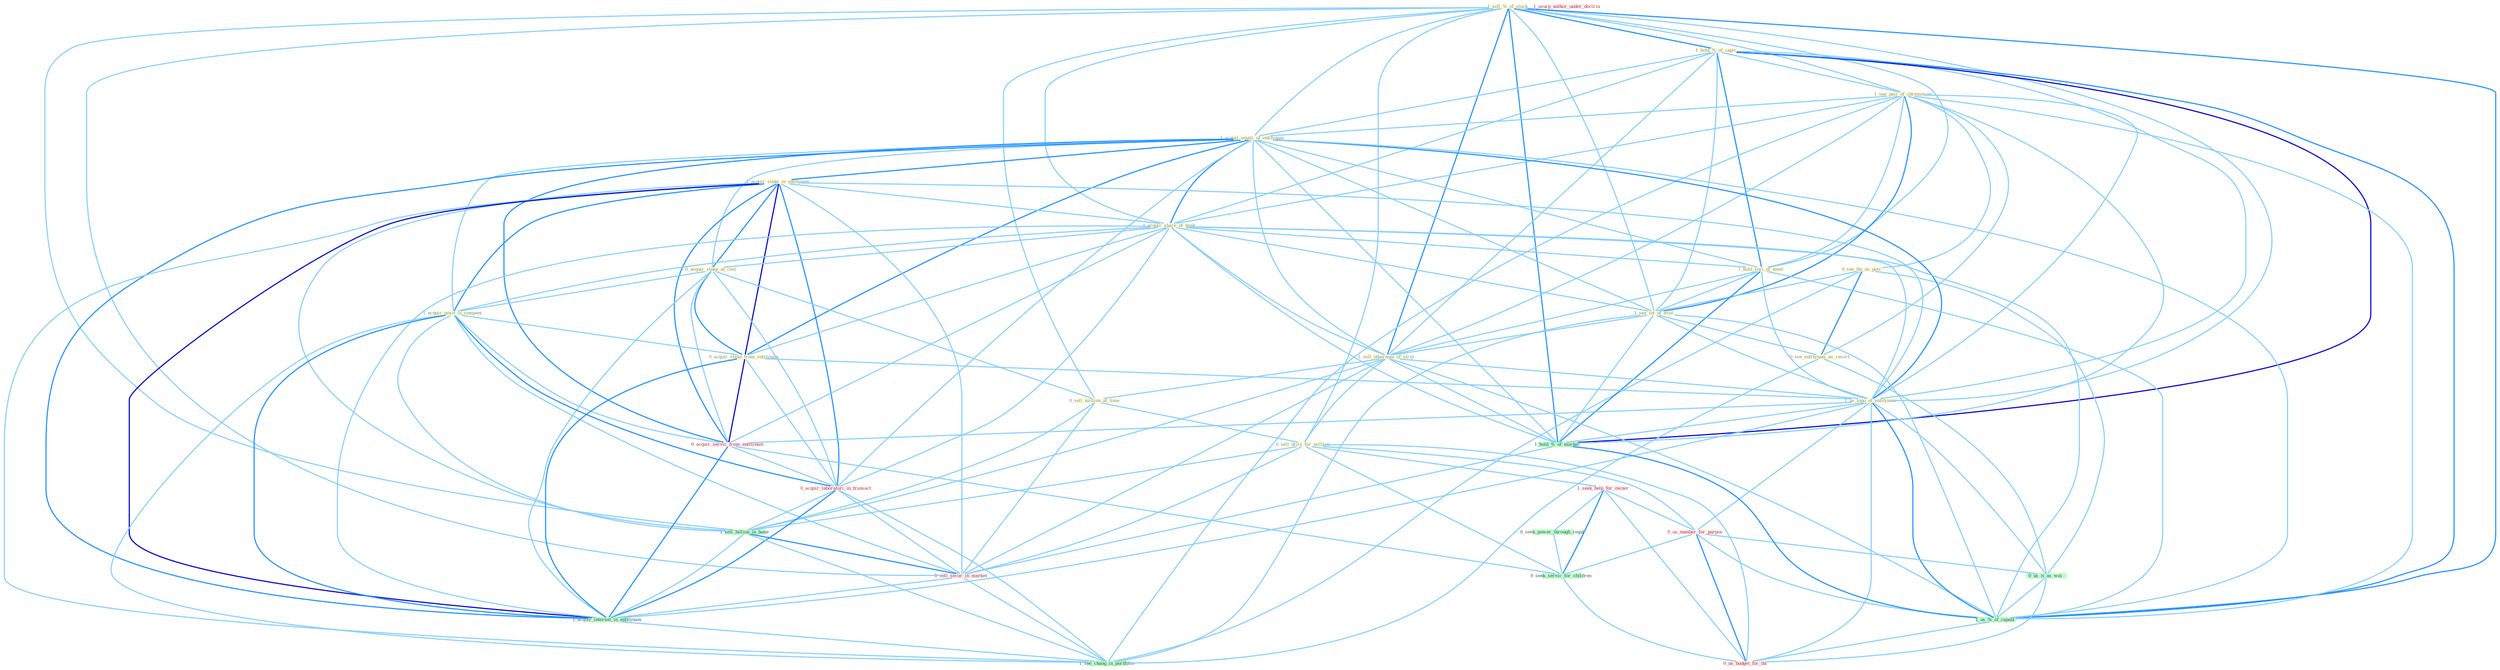 Graph G{ 
    node
    [shape=polygon,style=filled,width=.5,height=.06,color="#BDFCC9",fixedsize=true,fontsize=4,
    fontcolor="#2f4f4f"];
    {node
    [color="#ffffe0", fontcolor="#8b7d6b"] "1_sell_%_of_stock " "1_hold_%_of_capit " "1_see_pair_of_chromosom " "0_see_thi_as_piec " "1_acquir_equiti_of_entitynam " "1_acquir_stake_in_entitynam " "1_acquir_share_of_bank " "1_hold_seri_of_meet " "1_see_lot_of_evid " "1_sell_othernum_of_strip " "0_acquir_stake_at_cost " "1_acquir_posit_in_compani " "0_acquir_stake_from_entitynam " "0_sell_million_at_time " "0_sell_divis_for_million " "0_see_entitynam_as_resort " "1_us_logo_of_entitynam "}
{node [color="#fff0f5", fontcolor="#b22222"] "1_seek_help_for_owner " "0_acquir_servic_from_entitynam " "0_us_number_for_purpos " "0_acquir_laboratori_in_transact " "1_usurp_author_under_doctrin " "0_sell_secur_in_market " "0_us_budget_for_thi "}
edge [color="#B0E2FF"];

	"1_sell_%_of_stock " -- "1_hold_%_of_capit " [w="2", color="#1e90ff" , len=0.8];
	"1_sell_%_of_stock " -- "1_see_pair_of_chromosom " [w="1", color="#87cefa" ];
	"1_sell_%_of_stock " -- "1_acquir_equiti_of_entitynam " [w="1", color="#87cefa" ];
	"1_sell_%_of_stock " -- "1_acquir_share_of_bank " [w="1", color="#87cefa" ];
	"1_sell_%_of_stock " -- "1_hold_seri_of_meet " [w="1", color="#87cefa" ];
	"1_sell_%_of_stock " -- "1_see_lot_of_evid " [w="1", color="#87cefa" ];
	"1_sell_%_of_stock " -- "1_sell_othernum_of_strip " [w="2", color="#1e90ff" , len=0.8];
	"1_sell_%_of_stock " -- "0_sell_million_at_time " [w="1", color="#87cefa" ];
	"1_sell_%_of_stock " -- "0_sell_divis_for_million " [w="1", color="#87cefa" ];
	"1_sell_%_of_stock " -- "1_us_logo_of_entitynam " [w="1", color="#87cefa" ];
	"1_sell_%_of_stock " -- "1_hold_%_of_market " [w="2", color="#1e90ff" , len=0.8];
	"1_sell_%_of_stock " -- "1_sell_billion_in_bond " [w="1", color="#87cefa" ];
	"1_sell_%_of_stock " -- "1_us_%_of_capabl " [w="2", color="#1e90ff" , len=0.8];
	"1_sell_%_of_stock " -- "0_sell_secur_in_market " [w="1", color="#87cefa" ];
	"1_hold_%_of_capit " -- "1_see_pair_of_chromosom " [w="1", color="#87cefa" ];
	"1_hold_%_of_capit " -- "1_acquir_equiti_of_entitynam " [w="1", color="#87cefa" ];
	"1_hold_%_of_capit " -- "1_acquir_share_of_bank " [w="1", color="#87cefa" ];
	"1_hold_%_of_capit " -- "1_hold_seri_of_meet " [w="2", color="#1e90ff" , len=0.8];
	"1_hold_%_of_capit " -- "1_see_lot_of_evid " [w="1", color="#87cefa" ];
	"1_hold_%_of_capit " -- "1_sell_othernum_of_strip " [w="1", color="#87cefa" ];
	"1_hold_%_of_capit " -- "1_us_logo_of_entitynam " [w="1", color="#87cefa" ];
	"1_hold_%_of_capit " -- "1_hold_%_of_market " [w="3", color="#0000cd" , len=0.6];
	"1_hold_%_of_capit " -- "1_us_%_of_capabl " [w="2", color="#1e90ff" , len=0.8];
	"1_see_pair_of_chromosom " -- "0_see_thi_as_piec " [w="1", color="#87cefa" ];
	"1_see_pair_of_chromosom " -- "1_acquir_equiti_of_entitynam " [w="1", color="#87cefa" ];
	"1_see_pair_of_chromosom " -- "1_acquir_share_of_bank " [w="1", color="#87cefa" ];
	"1_see_pair_of_chromosom " -- "1_hold_seri_of_meet " [w="1", color="#87cefa" ];
	"1_see_pair_of_chromosom " -- "1_see_lot_of_evid " [w="2", color="#1e90ff" , len=0.8];
	"1_see_pair_of_chromosom " -- "1_sell_othernum_of_strip " [w="1", color="#87cefa" ];
	"1_see_pair_of_chromosom " -- "0_see_entitynam_as_resort " [w="1", color="#87cefa" ];
	"1_see_pair_of_chromosom " -- "1_us_logo_of_entitynam " [w="1", color="#87cefa" ];
	"1_see_pair_of_chromosom " -- "1_hold_%_of_market " [w="1", color="#87cefa" ];
	"1_see_pair_of_chromosom " -- "1_us_%_of_capabl " [w="1", color="#87cefa" ];
	"1_see_pair_of_chromosom " -- "1_see_chang_in_portfolio " [w="1", color="#87cefa" ];
	"0_see_thi_as_piec " -- "1_see_lot_of_evid " [w="1", color="#87cefa" ];
	"0_see_thi_as_piec " -- "0_see_entitynam_as_resort " [w="2", color="#1e90ff" , len=0.8];
	"0_see_thi_as_piec " -- "0_us_it_as_wai " [w="1", color="#87cefa" ];
	"0_see_thi_as_piec " -- "1_see_chang_in_portfolio " [w="1", color="#87cefa" ];
	"1_acquir_equiti_of_entitynam " -- "1_acquir_stake_in_entitynam " [w="2", color="#1e90ff" , len=0.8];
	"1_acquir_equiti_of_entitynam " -- "1_acquir_share_of_bank " [w="2", color="#1e90ff" , len=0.8];
	"1_acquir_equiti_of_entitynam " -- "1_hold_seri_of_meet " [w="1", color="#87cefa" ];
	"1_acquir_equiti_of_entitynam " -- "1_see_lot_of_evid " [w="1", color="#87cefa" ];
	"1_acquir_equiti_of_entitynam " -- "1_sell_othernum_of_strip " [w="1", color="#87cefa" ];
	"1_acquir_equiti_of_entitynam " -- "0_acquir_stake_at_cost " [w="1", color="#87cefa" ];
	"1_acquir_equiti_of_entitynam " -- "1_acquir_posit_in_compani " [w="1", color="#87cefa" ];
	"1_acquir_equiti_of_entitynam " -- "0_acquir_stake_from_entitynam " [w="2", color="#1e90ff" , len=0.8];
	"1_acquir_equiti_of_entitynam " -- "1_us_logo_of_entitynam " [w="2", color="#1e90ff" , len=0.8];
	"1_acquir_equiti_of_entitynam " -- "0_acquir_servic_from_entitynam " [w="2", color="#1e90ff" , len=0.8];
	"1_acquir_equiti_of_entitynam " -- "1_hold_%_of_market " [w="1", color="#87cefa" ];
	"1_acquir_equiti_of_entitynam " -- "0_acquir_laboratori_in_transact " [w="1", color="#87cefa" ];
	"1_acquir_equiti_of_entitynam " -- "1_us_%_of_capabl " [w="1", color="#87cefa" ];
	"1_acquir_equiti_of_entitynam " -- "1_acquir_interest_in_entitynam " [w="2", color="#1e90ff" , len=0.8];
	"1_acquir_stake_in_entitynam " -- "1_acquir_share_of_bank " [w="1", color="#87cefa" ];
	"1_acquir_stake_in_entitynam " -- "0_acquir_stake_at_cost " [w="2", color="#1e90ff" , len=0.8];
	"1_acquir_stake_in_entitynam " -- "1_acquir_posit_in_compani " [w="2", color="#1e90ff" , len=0.8];
	"1_acquir_stake_in_entitynam " -- "0_acquir_stake_from_entitynam " [w="3", color="#0000cd" , len=0.6];
	"1_acquir_stake_in_entitynam " -- "1_us_logo_of_entitynam " [w="1", color="#87cefa" ];
	"1_acquir_stake_in_entitynam " -- "0_acquir_servic_from_entitynam " [w="2", color="#1e90ff" , len=0.8];
	"1_acquir_stake_in_entitynam " -- "0_acquir_laboratori_in_transact " [w="2", color="#1e90ff" , len=0.8];
	"1_acquir_stake_in_entitynam " -- "1_sell_billion_in_bond " [w="1", color="#87cefa" ];
	"1_acquir_stake_in_entitynam " -- "0_sell_secur_in_market " [w="1", color="#87cefa" ];
	"1_acquir_stake_in_entitynam " -- "1_acquir_interest_in_entitynam " [w="3", color="#0000cd" , len=0.6];
	"1_acquir_stake_in_entitynam " -- "1_see_chang_in_portfolio " [w="1", color="#87cefa" ];
	"1_acquir_share_of_bank " -- "1_hold_seri_of_meet " [w="1", color="#87cefa" ];
	"1_acquir_share_of_bank " -- "1_see_lot_of_evid " [w="1", color="#87cefa" ];
	"1_acquir_share_of_bank " -- "1_sell_othernum_of_strip " [w="1", color="#87cefa" ];
	"1_acquir_share_of_bank " -- "0_acquir_stake_at_cost " [w="1", color="#87cefa" ];
	"1_acquir_share_of_bank " -- "1_acquir_posit_in_compani " [w="1", color="#87cefa" ];
	"1_acquir_share_of_bank " -- "0_acquir_stake_from_entitynam " [w="1", color="#87cefa" ];
	"1_acquir_share_of_bank " -- "1_us_logo_of_entitynam " [w="1", color="#87cefa" ];
	"1_acquir_share_of_bank " -- "0_acquir_servic_from_entitynam " [w="1", color="#87cefa" ];
	"1_acquir_share_of_bank " -- "1_hold_%_of_market " [w="1", color="#87cefa" ];
	"1_acquir_share_of_bank " -- "0_acquir_laboratori_in_transact " [w="1", color="#87cefa" ];
	"1_acquir_share_of_bank " -- "1_us_%_of_capabl " [w="1", color="#87cefa" ];
	"1_acquir_share_of_bank " -- "1_acquir_interest_in_entitynam " [w="1", color="#87cefa" ];
	"1_hold_seri_of_meet " -- "1_see_lot_of_evid " [w="1", color="#87cefa" ];
	"1_hold_seri_of_meet " -- "1_sell_othernum_of_strip " [w="1", color="#87cefa" ];
	"1_hold_seri_of_meet " -- "1_us_logo_of_entitynam " [w="1", color="#87cefa" ];
	"1_hold_seri_of_meet " -- "1_hold_%_of_market " [w="2", color="#1e90ff" , len=0.8];
	"1_hold_seri_of_meet " -- "1_us_%_of_capabl " [w="1", color="#87cefa" ];
	"1_see_lot_of_evid " -- "1_sell_othernum_of_strip " [w="1", color="#87cefa" ];
	"1_see_lot_of_evid " -- "0_see_entitynam_as_resort " [w="1", color="#87cefa" ];
	"1_see_lot_of_evid " -- "1_us_logo_of_entitynam " [w="1", color="#87cefa" ];
	"1_see_lot_of_evid " -- "1_hold_%_of_market " [w="1", color="#87cefa" ];
	"1_see_lot_of_evid " -- "1_us_%_of_capabl " [w="1", color="#87cefa" ];
	"1_see_lot_of_evid " -- "1_see_chang_in_portfolio " [w="1", color="#87cefa" ];
	"1_sell_othernum_of_strip " -- "0_sell_million_at_time " [w="1", color="#87cefa" ];
	"1_sell_othernum_of_strip " -- "0_sell_divis_for_million " [w="1", color="#87cefa" ];
	"1_sell_othernum_of_strip " -- "1_us_logo_of_entitynam " [w="1", color="#87cefa" ];
	"1_sell_othernum_of_strip " -- "1_hold_%_of_market " [w="1", color="#87cefa" ];
	"1_sell_othernum_of_strip " -- "1_sell_billion_in_bond " [w="1", color="#87cefa" ];
	"1_sell_othernum_of_strip " -- "1_us_%_of_capabl " [w="1", color="#87cefa" ];
	"1_sell_othernum_of_strip " -- "0_sell_secur_in_market " [w="1", color="#87cefa" ];
	"0_acquir_stake_at_cost " -- "1_acquir_posit_in_compani " [w="1", color="#87cefa" ];
	"0_acquir_stake_at_cost " -- "0_acquir_stake_from_entitynam " [w="2", color="#1e90ff" , len=0.8];
	"0_acquir_stake_at_cost " -- "0_sell_million_at_time " [w="1", color="#87cefa" ];
	"0_acquir_stake_at_cost " -- "0_acquir_servic_from_entitynam " [w="1", color="#87cefa" ];
	"0_acquir_stake_at_cost " -- "0_acquir_laboratori_in_transact " [w="1", color="#87cefa" ];
	"0_acquir_stake_at_cost " -- "1_acquir_interest_in_entitynam " [w="1", color="#87cefa" ];
	"1_acquir_posit_in_compani " -- "0_acquir_stake_from_entitynam " [w="1", color="#87cefa" ];
	"1_acquir_posit_in_compani " -- "0_acquir_servic_from_entitynam " [w="1", color="#87cefa" ];
	"1_acquir_posit_in_compani " -- "0_acquir_laboratori_in_transact " [w="2", color="#1e90ff" , len=0.8];
	"1_acquir_posit_in_compani " -- "1_sell_billion_in_bond " [w="1", color="#87cefa" ];
	"1_acquir_posit_in_compani " -- "0_sell_secur_in_market " [w="1", color="#87cefa" ];
	"1_acquir_posit_in_compani " -- "1_acquir_interest_in_entitynam " [w="2", color="#1e90ff" , len=0.8];
	"1_acquir_posit_in_compani " -- "1_see_chang_in_portfolio " [w="1", color="#87cefa" ];
	"0_acquir_stake_from_entitynam " -- "1_us_logo_of_entitynam " [w="1", color="#87cefa" ];
	"0_acquir_stake_from_entitynam " -- "0_acquir_servic_from_entitynam " [w="3", color="#0000cd" , len=0.6];
	"0_acquir_stake_from_entitynam " -- "0_acquir_laboratori_in_transact " [w="1", color="#87cefa" ];
	"0_acquir_stake_from_entitynam " -- "1_acquir_interest_in_entitynam " [w="2", color="#1e90ff" , len=0.8];
	"0_sell_million_at_time " -- "0_sell_divis_for_million " [w="1", color="#87cefa" ];
	"0_sell_million_at_time " -- "1_sell_billion_in_bond " [w="1", color="#87cefa" ];
	"0_sell_million_at_time " -- "0_sell_secur_in_market " [w="1", color="#87cefa" ];
	"0_sell_divis_for_million " -- "1_seek_help_for_owner " [w="1", color="#87cefa" ];
	"0_sell_divis_for_million " -- "0_us_number_for_purpos " [w="1", color="#87cefa" ];
	"0_sell_divis_for_million " -- "1_sell_billion_in_bond " [w="1", color="#87cefa" ];
	"0_sell_divis_for_million " -- "0_sell_secur_in_market " [w="1", color="#87cefa" ];
	"0_sell_divis_for_million " -- "0_seek_servic_for_children " [w="1", color="#87cefa" ];
	"0_sell_divis_for_million " -- "0_us_budget_for_thi " [w="1", color="#87cefa" ];
	"0_see_entitynam_as_resort " -- "0_us_it_as_wai " [w="1", color="#87cefa" ];
	"0_see_entitynam_as_resort " -- "1_see_chang_in_portfolio " [w="1", color="#87cefa" ];
	"1_us_logo_of_entitynam " -- "0_acquir_servic_from_entitynam " [w="1", color="#87cefa" ];
	"1_us_logo_of_entitynam " -- "1_hold_%_of_market " [w="1", color="#87cefa" ];
	"1_us_logo_of_entitynam " -- "0_us_number_for_purpos " [w="1", color="#87cefa" ];
	"1_us_logo_of_entitynam " -- "0_us_it_as_wai " [w="1", color="#87cefa" ];
	"1_us_logo_of_entitynam " -- "1_us_%_of_capabl " [w="2", color="#1e90ff" , len=0.8];
	"1_us_logo_of_entitynam " -- "1_acquir_interest_in_entitynam " [w="1", color="#87cefa" ];
	"1_us_logo_of_entitynam " -- "0_us_budget_for_thi " [w="1", color="#87cefa" ];
	"1_seek_help_for_owner " -- "0_seek_power_through_regul " [w="1", color="#87cefa" ];
	"1_seek_help_for_owner " -- "0_us_number_for_purpos " [w="1", color="#87cefa" ];
	"1_seek_help_for_owner " -- "0_seek_servic_for_children " [w="2", color="#1e90ff" , len=0.8];
	"1_seek_help_for_owner " -- "0_us_budget_for_thi " [w="1", color="#87cefa" ];
	"0_acquir_servic_from_entitynam " -- "0_acquir_laboratori_in_transact " [w="1", color="#87cefa" ];
	"0_acquir_servic_from_entitynam " -- "1_acquir_interest_in_entitynam " [w="2", color="#1e90ff" , len=0.8];
	"0_acquir_servic_from_entitynam " -- "0_seek_servic_for_children " [w="1", color="#87cefa" ];
	"1_hold_%_of_market " -- "1_us_%_of_capabl " [w="2", color="#1e90ff" , len=0.8];
	"1_hold_%_of_market " -- "0_sell_secur_in_market " [w="1", color="#87cefa" ];
	"0_seek_power_through_regul " -- "0_seek_servic_for_children " [w="1", color="#87cefa" ];
	"0_us_number_for_purpos " -- "0_us_it_as_wai " [w="1", color="#87cefa" ];
	"0_us_number_for_purpos " -- "1_us_%_of_capabl " [w="1", color="#87cefa" ];
	"0_us_number_for_purpos " -- "0_seek_servic_for_children " [w="1", color="#87cefa" ];
	"0_us_number_for_purpos " -- "0_us_budget_for_thi " [w="2", color="#1e90ff" , len=0.8];
	"0_acquir_laboratori_in_transact " -- "1_sell_billion_in_bond " [w="1", color="#87cefa" ];
	"0_acquir_laboratori_in_transact " -- "0_sell_secur_in_market " [w="1", color="#87cefa" ];
	"0_acquir_laboratori_in_transact " -- "1_acquir_interest_in_entitynam " [w="2", color="#1e90ff" , len=0.8];
	"0_acquir_laboratori_in_transact " -- "1_see_chang_in_portfolio " [w="1", color="#87cefa" ];
	"1_sell_billion_in_bond " -- "0_sell_secur_in_market " [w="2", color="#1e90ff" , len=0.8];
	"1_sell_billion_in_bond " -- "1_acquir_interest_in_entitynam " [w="1", color="#87cefa" ];
	"1_sell_billion_in_bond " -- "1_see_chang_in_portfolio " [w="1", color="#87cefa" ];
	"0_us_it_as_wai " -- "1_us_%_of_capabl " [w="1", color="#87cefa" ];
	"0_us_it_as_wai " -- "0_us_budget_for_thi " [w="1", color="#87cefa" ];
	"1_us_%_of_capabl " -- "0_us_budget_for_thi " [w="1", color="#87cefa" ];
	"0_sell_secur_in_market " -- "1_acquir_interest_in_entitynam " [w="1", color="#87cefa" ];
	"0_sell_secur_in_market " -- "1_see_chang_in_portfolio " [w="1", color="#87cefa" ];
	"1_acquir_interest_in_entitynam " -- "1_see_chang_in_portfolio " [w="1", color="#87cefa" ];
	"0_seek_servic_for_children " -- "0_us_budget_for_thi " [w="1", color="#87cefa" ];
}